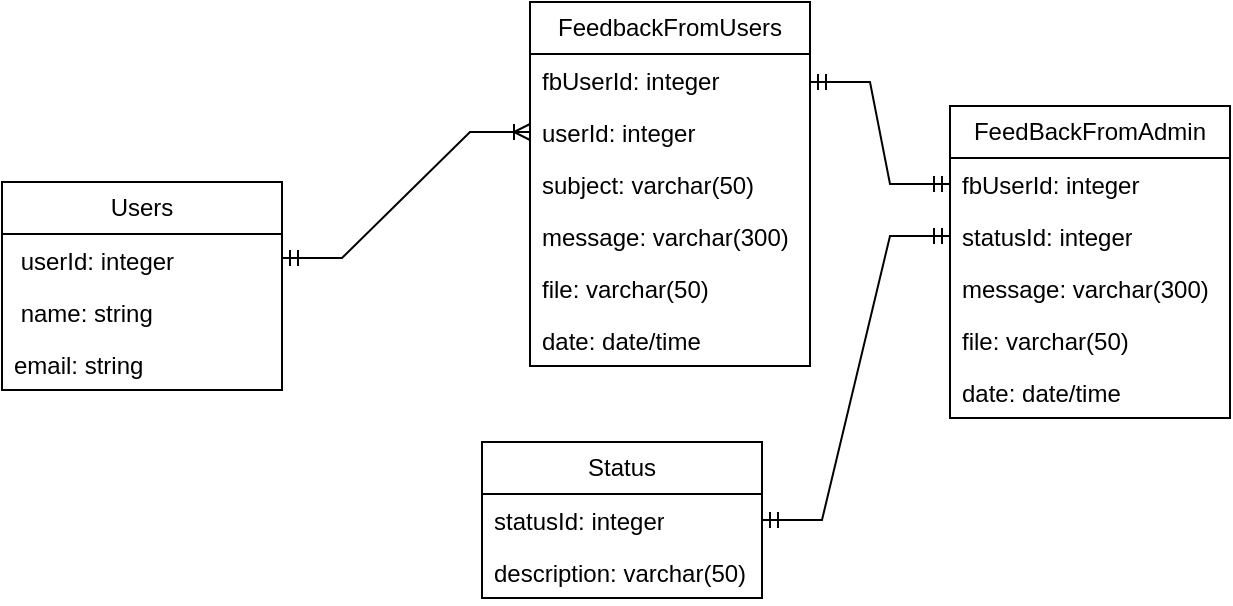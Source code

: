 <mxfile version="24.0.7" type="github">
  <diagram name="Страница — 1" id="tcejFWrHZNX2yla4_RFj">
    <mxGraphModel dx="1050" dy="530" grid="1" gridSize="10" guides="1" tooltips="1" connect="1" arrows="1" fold="1" page="1" pageScale="1" pageWidth="827" pageHeight="1169" math="0" shadow="0">
      <root>
        <mxCell id="0" />
        <mxCell id="1" parent="0" />
        <mxCell id="MeD8jpsRdm394XFXMJ0W-1" value="Users" style="swimlane;fontStyle=0;childLayout=stackLayout;horizontal=1;startSize=26;fillColor=none;horizontalStack=0;resizeParent=1;resizeParentMax=0;resizeLast=0;collapsible=1;marginBottom=0;whiteSpace=wrap;html=1;" vertex="1" parent="1">
          <mxGeometry x="10" y="210" width="140" height="104" as="geometry" />
        </mxCell>
        <mxCell id="MeD8jpsRdm394XFXMJ0W-2" value="&amp;nbsp;userId: integer" style="text;strokeColor=none;fillColor=none;align=left;verticalAlign=top;spacingLeft=4;spacingRight=4;overflow=hidden;rotatable=0;points=[[0,0.5],[1,0.5]];portConstraint=eastwest;whiteSpace=wrap;html=1;" vertex="1" parent="MeD8jpsRdm394XFXMJ0W-1">
          <mxGeometry y="26" width="140" height="26" as="geometry" />
        </mxCell>
        <mxCell id="MeD8jpsRdm394XFXMJ0W-3" value="&amp;nbsp;name: string" style="text;strokeColor=none;fillColor=none;align=left;verticalAlign=top;spacingLeft=4;spacingRight=4;overflow=hidden;rotatable=0;points=[[0,0.5],[1,0.5]];portConstraint=eastwest;whiteSpace=wrap;html=1;" vertex="1" parent="MeD8jpsRdm394XFXMJ0W-1">
          <mxGeometry y="52" width="140" height="26" as="geometry" />
        </mxCell>
        <mxCell id="MeD8jpsRdm394XFXMJ0W-4" value="email: string" style="text;strokeColor=none;fillColor=none;align=left;verticalAlign=top;spacingLeft=4;spacingRight=4;overflow=hidden;rotatable=0;points=[[0,0.5],[1,0.5]];portConstraint=eastwest;whiteSpace=wrap;html=1;" vertex="1" parent="MeD8jpsRdm394XFXMJ0W-1">
          <mxGeometry y="78" width="140" height="26" as="geometry" />
        </mxCell>
        <mxCell id="MeD8jpsRdm394XFXMJ0W-5" value="FeedbackFromUsers" style="swimlane;fontStyle=0;childLayout=stackLayout;horizontal=1;startSize=26;fillColor=none;horizontalStack=0;resizeParent=1;resizeParentMax=0;resizeLast=0;collapsible=1;marginBottom=0;whiteSpace=wrap;html=1;" vertex="1" parent="1">
          <mxGeometry x="274" y="120" width="140" height="182" as="geometry" />
        </mxCell>
        <mxCell id="MeD8jpsRdm394XFXMJ0W-6" value="fbUserId: integer" style="text;strokeColor=none;fillColor=none;align=left;verticalAlign=top;spacingLeft=4;spacingRight=4;overflow=hidden;rotatable=0;points=[[0,0.5],[1,0.5]];portConstraint=eastwest;whiteSpace=wrap;html=1;" vertex="1" parent="MeD8jpsRdm394XFXMJ0W-5">
          <mxGeometry y="26" width="140" height="26" as="geometry" />
        </mxCell>
        <mxCell id="MeD8jpsRdm394XFXMJ0W-15" value="userId: integer" style="text;strokeColor=none;fillColor=none;align=left;verticalAlign=top;spacingLeft=4;spacingRight=4;overflow=hidden;rotatable=0;points=[[0,0.5],[1,0.5]];portConstraint=eastwest;whiteSpace=wrap;html=1;" vertex="1" parent="MeD8jpsRdm394XFXMJ0W-5">
          <mxGeometry y="52" width="140" height="26" as="geometry" />
        </mxCell>
        <mxCell id="MeD8jpsRdm394XFXMJ0W-7" value="subject: varchar(50)" style="text;strokeColor=none;fillColor=none;align=left;verticalAlign=top;spacingLeft=4;spacingRight=4;overflow=hidden;rotatable=0;points=[[0,0.5],[1,0.5]];portConstraint=eastwest;whiteSpace=wrap;html=1;" vertex="1" parent="MeD8jpsRdm394XFXMJ0W-5">
          <mxGeometry y="78" width="140" height="26" as="geometry" />
        </mxCell>
        <mxCell id="MeD8jpsRdm394XFXMJ0W-8" value="message: varchar(300)" style="text;strokeColor=none;fillColor=none;align=left;verticalAlign=top;spacingLeft=4;spacingRight=4;overflow=hidden;rotatable=0;points=[[0,0.5],[1,0.5]];portConstraint=eastwest;whiteSpace=wrap;html=1;" vertex="1" parent="MeD8jpsRdm394XFXMJ0W-5">
          <mxGeometry y="104" width="140" height="26" as="geometry" />
        </mxCell>
        <mxCell id="MeD8jpsRdm394XFXMJ0W-13" value="file: varchar(50)" style="text;strokeColor=none;fillColor=none;align=left;verticalAlign=top;spacingLeft=4;spacingRight=4;overflow=hidden;rotatable=0;points=[[0,0.5],[1,0.5]];portConstraint=eastwest;whiteSpace=wrap;html=1;" vertex="1" parent="MeD8jpsRdm394XFXMJ0W-5">
          <mxGeometry y="130" width="140" height="26" as="geometry" />
        </mxCell>
        <mxCell id="MeD8jpsRdm394XFXMJ0W-22" value="date: date/time" style="text;strokeColor=none;fillColor=none;align=left;verticalAlign=top;spacingLeft=4;spacingRight=4;overflow=hidden;rotatable=0;points=[[0,0.5],[1,0.5]];portConstraint=eastwest;whiteSpace=wrap;html=1;" vertex="1" parent="MeD8jpsRdm394XFXMJ0W-5">
          <mxGeometry y="156" width="140" height="26" as="geometry" />
        </mxCell>
        <mxCell id="MeD8jpsRdm394XFXMJ0W-9" value="FeedBackFromAdmin" style="swimlane;fontStyle=0;childLayout=stackLayout;horizontal=1;startSize=26;fillColor=none;horizontalStack=0;resizeParent=1;resizeParentMax=0;resizeLast=0;collapsible=1;marginBottom=0;whiteSpace=wrap;html=1;" vertex="1" parent="1">
          <mxGeometry x="484" y="172" width="140" height="156" as="geometry" />
        </mxCell>
        <mxCell id="MeD8jpsRdm394XFXMJ0W-16" value="fbUserId: integer" style="text;strokeColor=none;fillColor=none;align=left;verticalAlign=top;spacingLeft=4;spacingRight=4;overflow=hidden;rotatable=0;points=[[0,0.5],[1,0.5]];portConstraint=eastwest;whiteSpace=wrap;html=1;" vertex="1" parent="MeD8jpsRdm394XFXMJ0W-9">
          <mxGeometry y="26" width="140" height="26" as="geometry" />
        </mxCell>
        <mxCell id="MeD8jpsRdm394XFXMJ0W-11" value="statusId: integer" style="text;strokeColor=none;fillColor=none;align=left;verticalAlign=top;spacingLeft=4;spacingRight=4;overflow=hidden;rotatable=0;points=[[0,0.5],[1,0.5]];portConstraint=eastwest;whiteSpace=wrap;html=1;" vertex="1" parent="MeD8jpsRdm394XFXMJ0W-9">
          <mxGeometry y="52" width="140" height="26" as="geometry" />
        </mxCell>
        <mxCell id="MeD8jpsRdm394XFXMJ0W-17" value="message: varchar(300)" style="text;strokeColor=none;fillColor=none;align=left;verticalAlign=top;spacingLeft=4;spacingRight=4;overflow=hidden;rotatable=0;points=[[0,0.5],[1,0.5]];portConstraint=eastwest;whiteSpace=wrap;html=1;" vertex="1" parent="MeD8jpsRdm394XFXMJ0W-9">
          <mxGeometry y="78" width="140" height="26" as="geometry" />
        </mxCell>
        <mxCell id="MeD8jpsRdm394XFXMJ0W-12" value="file: varchar(50)" style="text;strokeColor=none;fillColor=none;align=left;verticalAlign=top;spacingLeft=4;spacingRight=4;overflow=hidden;rotatable=0;points=[[0,0.5],[1,0.5]];portConstraint=eastwest;whiteSpace=wrap;html=1;" vertex="1" parent="MeD8jpsRdm394XFXMJ0W-9">
          <mxGeometry y="104" width="140" height="26" as="geometry" />
        </mxCell>
        <mxCell id="MeD8jpsRdm394XFXMJ0W-23" value="date: date/time" style="text;strokeColor=none;fillColor=none;align=left;verticalAlign=top;spacingLeft=4;spacingRight=4;overflow=hidden;rotatable=0;points=[[0,0.5],[1,0.5]];portConstraint=eastwest;whiteSpace=wrap;html=1;" vertex="1" parent="MeD8jpsRdm394XFXMJ0W-9">
          <mxGeometry y="130" width="140" height="26" as="geometry" />
        </mxCell>
        <mxCell id="MeD8jpsRdm394XFXMJ0W-20" value="" style="edgeStyle=entityRelationEdgeStyle;fontSize=12;html=1;endArrow=ERmandOne;startArrow=ERmandOne;rounded=0;" edge="1" parent="1" target="MeD8jpsRdm394XFXMJ0W-16">
          <mxGeometry width="100" height="100" relative="1" as="geometry">
            <mxPoint x="414" y="160" as="sourcePoint" />
            <mxPoint x="514" y="60" as="targetPoint" />
          </mxGeometry>
        </mxCell>
        <mxCell id="MeD8jpsRdm394XFXMJ0W-21" value="" style="edgeStyle=entityRelationEdgeStyle;fontSize=12;html=1;endArrow=ERoneToMany;startArrow=ERmandOne;rounded=0;entryX=0;entryY=0.5;entryDx=0;entryDy=0;" edge="1" parent="1" target="MeD8jpsRdm394XFXMJ0W-15">
          <mxGeometry width="100" height="100" relative="1" as="geometry">
            <mxPoint x="150" y="248" as="sourcePoint" />
            <mxPoint x="250" y="148" as="targetPoint" />
            <Array as="points">
              <mxPoint x="230" y="190" />
            </Array>
          </mxGeometry>
        </mxCell>
        <mxCell id="MeD8jpsRdm394XFXMJ0W-25" value="Status" style="swimlane;fontStyle=0;childLayout=stackLayout;horizontal=1;startSize=26;fillColor=none;horizontalStack=0;resizeParent=1;resizeParentMax=0;resizeLast=0;collapsible=1;marginBottom=0;whiteSpace=wrap;html=1;" vertex="1" parent="1">
          <mxGeometry x="250" y="340" width="140" height="78" as="geometry" />
        </mxCell>
        <mxCell id="MeD8jpsRdm394XFXMJ0W-26" value="statusId: integer" style="text;strokeColor=none;fillColor=none;align=left;verticalAlign=top;spacingLeft=4;spacingRight=4;overflow=hidden;rotatable=0;points=[[0,0.5],[1,0.5]];portConstraint=eastwest;whiteSpace=wrap;html=1;" vertex="1" parent="MeD8jpsRdm394XFXMJ0W-25">
          <mxGeometry y="26" width="140" height="26" as="geometry" />
        </mxCell>
        <mxCell id="MeD8jpsRdm394XFXMJ0W-27" value="description: varchar(50)" style="text;strokeColor=none;fillColor=none;align=left;verticalAlign=top;spacingLeft=4;spacingRight=4;overflow=hidden;rotatable=0;points=[[0,0.5],[1,0.5]];portConstraint=eastwest;whiteSpace=wrap;html=1;" vertex="1" parent="MeD8jpsRdm394XFXMJ0W-25">
          <mxGeometry y="52" width="140" height="26" as="geometry" />
        </mxCell>
        <mxCell id="MeD8jpsRdm394XFXMJ0W-31" value="" style="edgeStyle=entityRelationEdgeStyle;fontSize=12;html=1;endArrow=ERmandOne;startArrow=ERmandOne;rounded=0;entryX=0;entryY=0.5;entryDx=0;entryDy=0;exitX=1;exitY=0.5;exitDx=0;exitDy=0;" edge="1" parent="1" source="MeD8jpsRdm394XFXMJ0W-26" target="MeD8jpsRdm394XFXMJ0W-11">
          <mxGeometry width="100" height="100" relative="1" as="geometry">
            <mxPoint x="460" y="400" as="sourcePoint" />
            <mxPoint x="530" y="451" as="targetPoint" />
            <Array as="points">
              <mxPoint x="470" y="350" />
            </Array>
          </mxGeometry>
        </mxCell>
      </root>
    </mxGraphModel>
  </diagram>
</mxfile>
